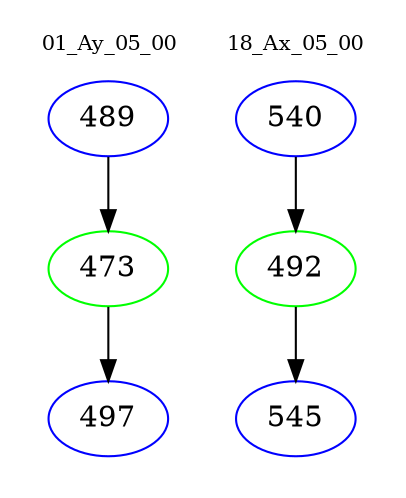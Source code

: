 digraph{
subgraph cluster_0 {
color = white
label = "01_Ay_05_00";
fontsize=10;
T0_489 [label="489", color="blue"]
T0_489 -> T0_473 [color="black"]
T0_473 [label="473", color="green"]
T0_473 -> T0_497 [color="black"]
T0_497 [label="497", color="blue"]
}
subgraph cluster_1 {
color = white
label = "18_Ax_05_00";
fontsize=10;
T1_540 [label="540", color="blue"]
T1_540 -> T1_492 [color="black"]
T1_492 [label="492", color="green"]
T1_492 -> T1_545 [color="black"]
T1_545 [label="545", color="blue"]
}
}
